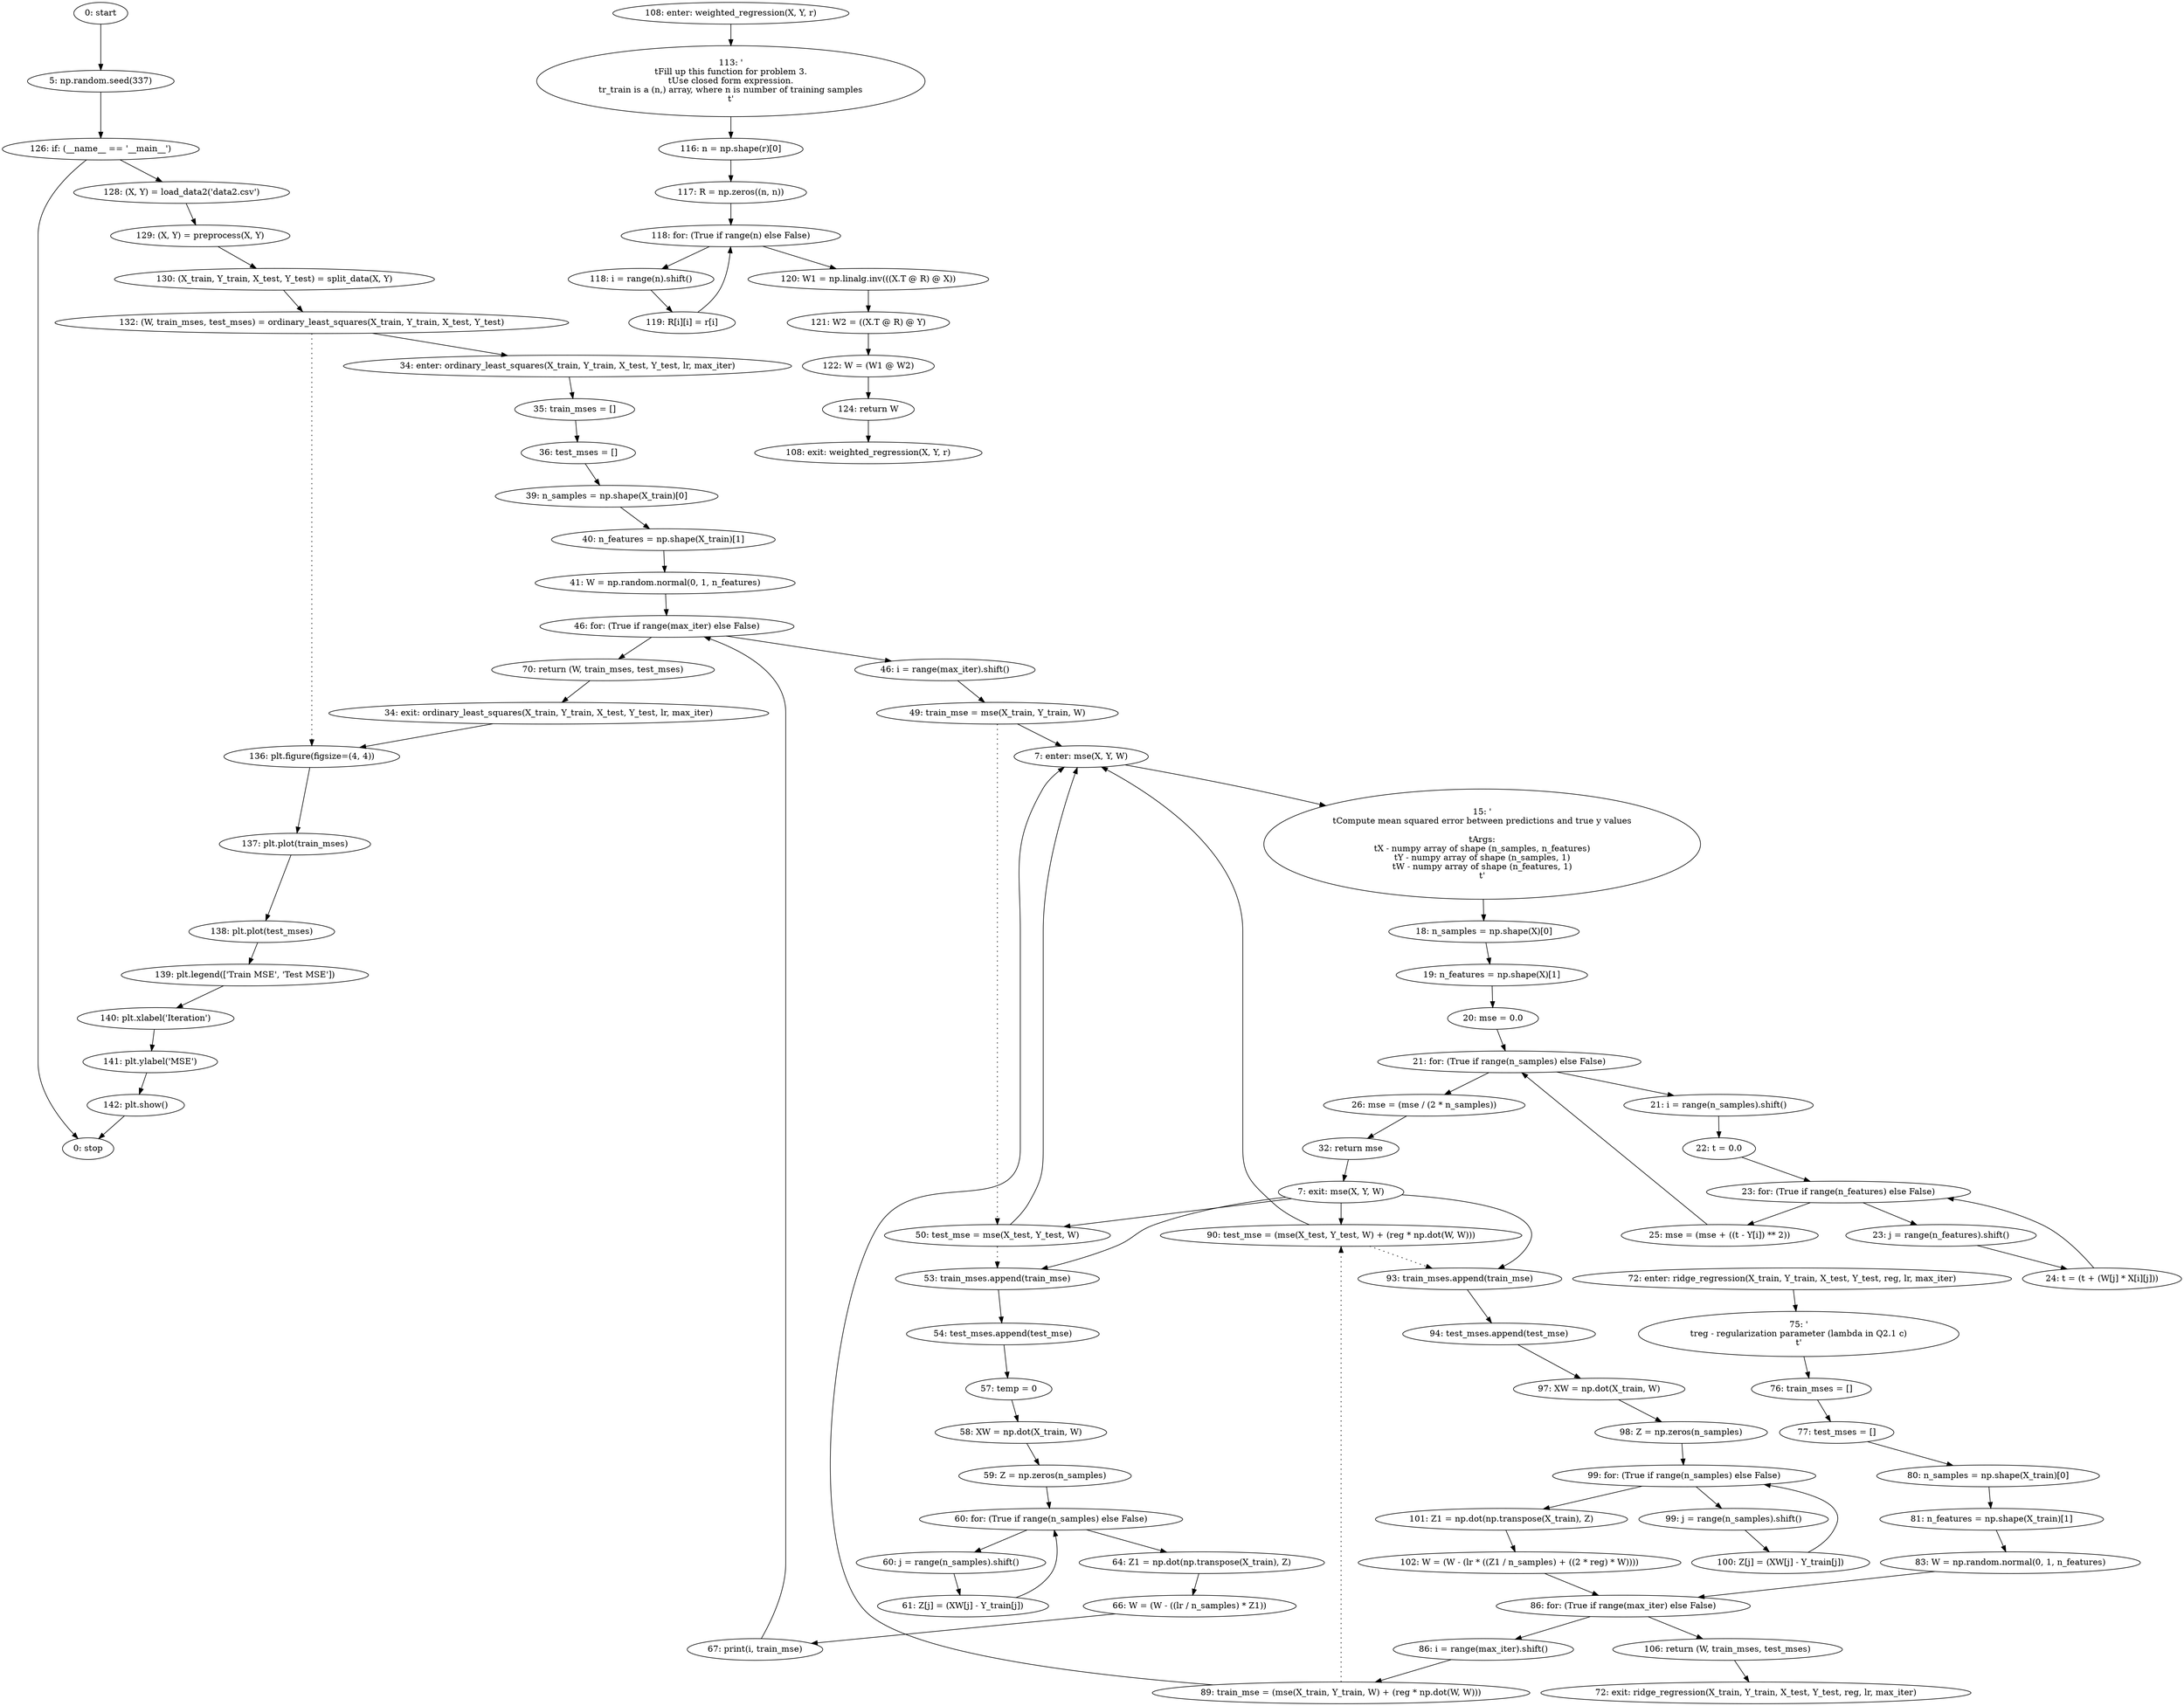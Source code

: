 strict digraph "" {
	node [label="\N"];
	0	 [label="0: start"];
	1	 [label="5: np.random.seed(337)"];
	0 -> 1;
	74	 [label="126: if: (__name__ == '__main__')"];
	1 -> 74;
	75	 [label="128: (X, Y) = load_data2('data2.csv')"];
	74 -> 75;
	86	 [label="0: stop"];
	74 -> 86;
	2	 [label="7: enter: mse(X, Y, W)"];
	4	 [label="15: '\n\tCompute mean squared error between predictions and true y values\n\n\tArgs:\n\tX - numpy array of shape (n_samples, n_features)\n\tY \
- numpy array of shape (n_samples, 1)\n\tW - numpy array of shape (n_features, 1)\n\t'"];
	2 -> 4;
	5	 [label="18: n_samples = np.shape(X)[0]"];
	4 -> 5;
	26	 [label="49: train_mse = mse(X_train, Y_train, W)"];
	26 -> 2;
	27	 [label="50: test_mse = mse(X_test, Y_test, W)"];
	26 -> 27	 [style=dotted,
		weight=100];
	27 -> 2;
	28	 [label="53: train_mses.append(train_mse)"];
	27 -> 28	 [style=dotted,
		weight=100];
	29	 [label="54: test_mses.append(test_mse)"];
	28 -> 29;
	50	 [label="89: train_mse = (mse(X_train, Y_train, W) + (reg * np.dot(W, W)))"];
	50 -> 2;
	51	 [label="90: test_mse = (mse(X_test, Y_test, W) + (reg * np.dot(W, W)))"];
	50 -> 51	 [style=dotted,
		weight=100];
	51 -> 2;
	52	 [label="93: train_mses.append(train_mse)"];
	51 -> 52	 [style=dotted,
		weight=100];
	53	 [label="94: test_mses.append(test_mse)"];
	52 -> 53;
	3	 [label="7: exit: mse(X, Y, W)"];
	3 -> 27;
	3 -> 28;
	3 -> 51;
	3 -> 52;
	16	 [label="32: return mse"];
	16 -> 3;
	6	 [label="19: n_features = np.shape(X)[1]"];
	5 -> 6;
	7	 [label="20: mse = 0.0"];
	6 -> 7;
	8	 [label="21: for: (True if range(n_samples) else False)"];
	7 -> 8;
	9	 [label="21: i = range(n_samples).shift()"];
	8 -> 9;
	15	 [label="26: mse = (mse / (2 * n_samples))"];
	8 -> 15;
	10	 [label="22: t = 0.0"];
	9 -> 10;
	15 -> 16;
	14	 [label="25: mse = (mse + ((t - Y[i]) ** 2))"];
	14 -> 8;
	11	 [label="23: for: (True if range(n_features) else False)"];
	10 -> 11;
	11 -> 14;
	12	 [label="23: j = range(n_features).shift()"];
	11 -> 12;
	13	 [label="24: t = (t + (W[j] * X[i][j]))"];
	12 -> 13;
	13 -> 11;
	17	 [label="34: enter: ordinary_least_squares(X_train, Y_train, X_test, Y_test, lr, max_iter)"];
	19	 [label="35: train_mses = []"];
	17 -> 19;
	20	 [label="36: test_mses = []"];
	19 -> 20;
	78	 [label="132: (W, train_mses, test_mses) = ordinary_least_squares(X_train, Y_train, X_test, Y_test)"];
	78 -> 17;
	79	 [label="136: plt.figure(figsize=(4, 4))"];
	78 -> 79	 [style=dotted,
		weight=100];
	80	 [label="137: plt.plot(train_mses)"];
	79 -> 80;
	18	 [label="34: exit: ordinary_least_squares(X_train, Y_train, X_test, Y_test, lr, max_iter)"];
	18 -> 79;
	39	 [label="70: return (W, train_mses, test_mses)"];
	39 -> 18;
	21	 [label="39: n_samples = np.shape(X_train)[0]"];
	20 -> 21;
	22	 [label="40: n_features = np.shape(X_train)[1]"];
	21 -> 22;
	23	 [label="41: W = np.random.normal(0, 1, n_features)"];
	22 -> 23;
	24	 [label="46: for: (True if range(max_iter) else False)"];
	23 -> 24;
	24 -> 39;
	25	 [label="46: i = range(max_iter).shift()"];
	24 -> 25;
	25 -> 26;
	38	 [label="67: print(i, train_mse)"];
	38 -> 24;
	30	 [label="57: temp = 0"];
	29 -> 30;
	31	 [label="58: XW = np.dot(X_train, W)"];
	30 -> 31;
	32	 [label="59: Z = np.zeros(n_samples)"];
	31 -> 32;
	33	 [label="60: for: (True if range(n_samples) else False)"];
	32 -> 33;
	34	 [label="60: j = range(n_samples).shift()"];
	33 -> 34;
	36	 [label="64: Z1 = np.dot(np.transpose(X_train), Z)"];
	33 -> 36;
	35	 [label="61: Z[j] = (XW[j] - Y_train[j])"];
	34 -> 35;
	37	 [label="66: W = (W - ((lr / n_samples) * Z1))"];
	36 -> 37;
	35 -> 33;
	37 -> 38;
	40	 [label="72: enter: ridge_regression(X_train, Y_train, X_test, Y_test, reg, lr, max_iter)"];
	42	 [label="75: '\n\treg - regularization parameter (lambda in Q2.1 c)\n\t'"];
	40 -> 42;
	43	 [label="76: train_mses = []"];
	42 -> 43;
	41	 [label="72: exit: ridge_regression(X_train, Y_train, X_test, Y_test, reg, lr, max_iter)"];
	61	 [label="106: return (W, train_mses, test_mses)"];
	61 -> 41;
	44	 [label="77: test_mses = []"];
	43 -> 44;
	45	 [label="80: n_samples = np.shape(X_train)[0]"];
	44 -> 45;
	46	 [label="81: n_features = np.shape(X_train)[1]"];
	45 -> 46;
	47	 [label="83: W = np.random.normal(0, 1, n_features)"];
	46 -> 47;
	48	 [label="86: for: (True if range(max_iter) else False)"];
	47 -> 48;
	48 -> 61;
	49	 [label="86: i = range(max_iter).shift()"];
	48 -> 49;
	49 -> 50;
	60	 [label="102: W = (W - (lr * ((Z1 / n_samples) + ((2 * reg) * W))))"];
	60 -> 48;
	54	 [label="97: XW = np.dot(X_train, W)"];
	53 -> 54;
	55	 [label="98: Z = np.zeros(n_samples)"];
	54 -> 55;
	56	 [label="99: for: (True if range(n_samples) else False)"];
	55 -> 56;
	57	 [label="99: j = range(n_samples).shift()"];
	56 -> 57;
	59	 [label="101: Z1 = np.dot(np.transpose(X_train), Z)"];
	56 -> 59;
	58	 [label="100: Z[j] = (XW[j] - Y_train[j])"];
	57 -> 58;
	59 -> 60;
	58 -> 56;
	62	 [label="108: enter: weighted_regression(X, Y, r)"];
	64	 [label="113: '\n\tFill up this function for problem 3.\n\tUse closed form expression.\n\tr_train is a (n,) array, where n is number of training \
samples\n\t'"];
	62 -> 64;
	65	 [label="116: n = np.shape(r)[0]"];
	64 -> 65;
	63	 [label="108: exit: weighted_regression(X, Y, r)"];
	73	 [label="124: return W"];
	73 -> 63;
	66	 [label="117: R = np.zeros((n, n))"];
	65 -> 66;
	67	 [label="118: for: (True if range(n) else False)"];
	66 -> 67;
	68	 [label="118: i = range(n).shift()"];
	67 -> 68;
	70	 [label="120: W1 = np.linalg.inv(((X.T @ R) @ X))"];
	67 -> 70;
	69	 [label="119: R[i][i] = r[i]"];
	68 -> 69;
	71	 [label="121: W2 = ((X.T @ R) @ Y)"];
	70 -> 71;
	69 -> 67;
	72	 [label="122: W = (W1 @ W2)"];
	71 -> 72;
	72 -> 73;
	76	 [label="129: (X, Y) = preprocess(X, Y)"];
	75 -> 76;
	77	 [label="130: (X_train, Y_train, X_test, Y_test) = split_data(X, Y)"];
	76 -> 77;
	77 -> 78;
	81	 [label="138: plt.plot(test_mses)"];
	80 -> 81;
	82	 [label="139: plt.legend(['Train MSE', 'Test MSE'])"];
	81 -> 82;
	83	 [label="140: plt.xlabel('Iteration')"];
	82 -> 83;
	84	 [label="141: plt.ylabel('MSE')"];
	83 -> 84;
	85	 [label="142: plt.show()"];
	84 -> 85;
	85 -> 86;
}


